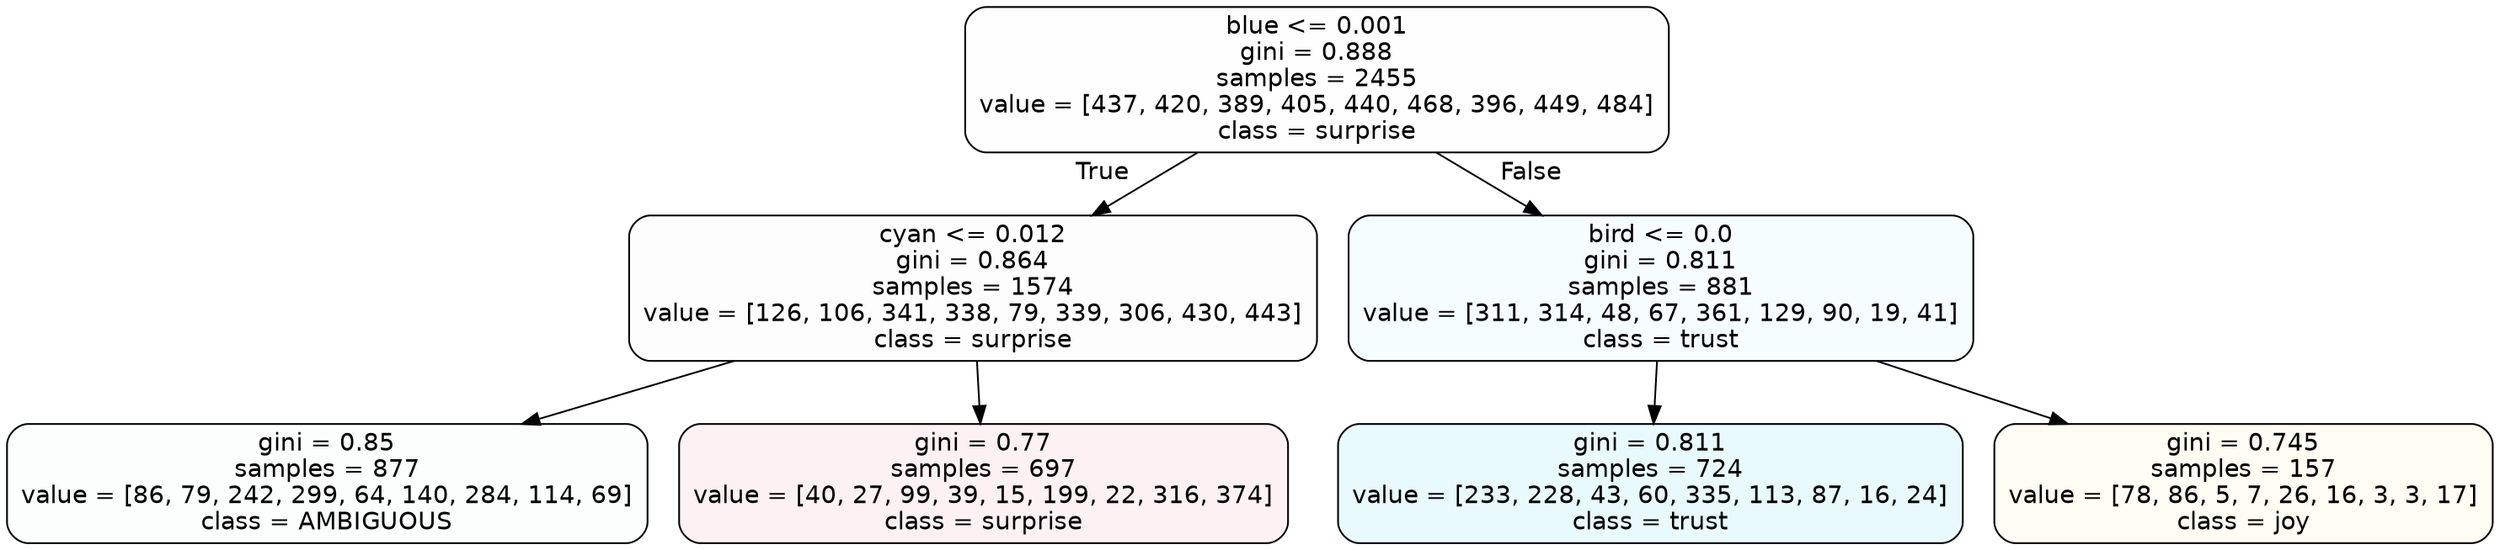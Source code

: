 digraph Tree {
node [shape=box, style="filled, rounded", color="black", fontname=helvetica] ;
edge [fontname=helvetica] ;
0 [label="blue <= 0.001\ngini = 0.888\nsamples = 2455\nvalue = [437, 420, 389, 405, 440, 468, 396, 449, 484]\nclass = surprise", fillcolor="#e5396401"] ;
1 [label="cyan <= 0.012\ngini = 0.864\nsamples = 1574\nvalue = [126, 106, 341, 338, 79, 339, 306, 430, 443]\nclass = surprise", fillcolor="#e5396402"] ;
0 -> 1 [labeldistance=2.5, labelangle=45, headlabel="True"] ;
2 [label="gini = 0.85\nsamples = 877\nvalue = [86, 79, 242, 299, 64, 140, 284, 114, 69]\nclass = AMBIGUOUS", fillcolor="#39e58103"] ;
1 -> 2 ;
3 [label="gini = 0.77\nsamples = 697\nvalue = [40, 27, 99, 39, 15, 199, 22, 316, 374]\nclass = surprise", fillcolor="#e5396412"] ;
1 -> 3 ;
4 [label="bird <= 0.0\ngini = 0.811\nsamples = 881\nvalue = [311, 314, 48, 67, 361, 129, 90, 19, 41]\nclass = trust", fillcolor="#39d7e50b"] ;
0 -> 4 [labeldistance=2.5, labelangle=-45, headlabel="False"] ;
5 [label="gini = 0.811\nsamples = 724\nvalue = [233, 228, 43, 60, 335, 113, 87, 16, 24]\nclass = trust", fillcolor="#39d7e51d"] ;
4 -> 5 ;
6 [label="gini = 0.745\nsamples = 157\nvalue = [78, 86, 5, 7, 26, 16, 3, 3, 17]\nclass = joy", fillcolor="#d7e5390d"] ;
4 -> 6 ;
}